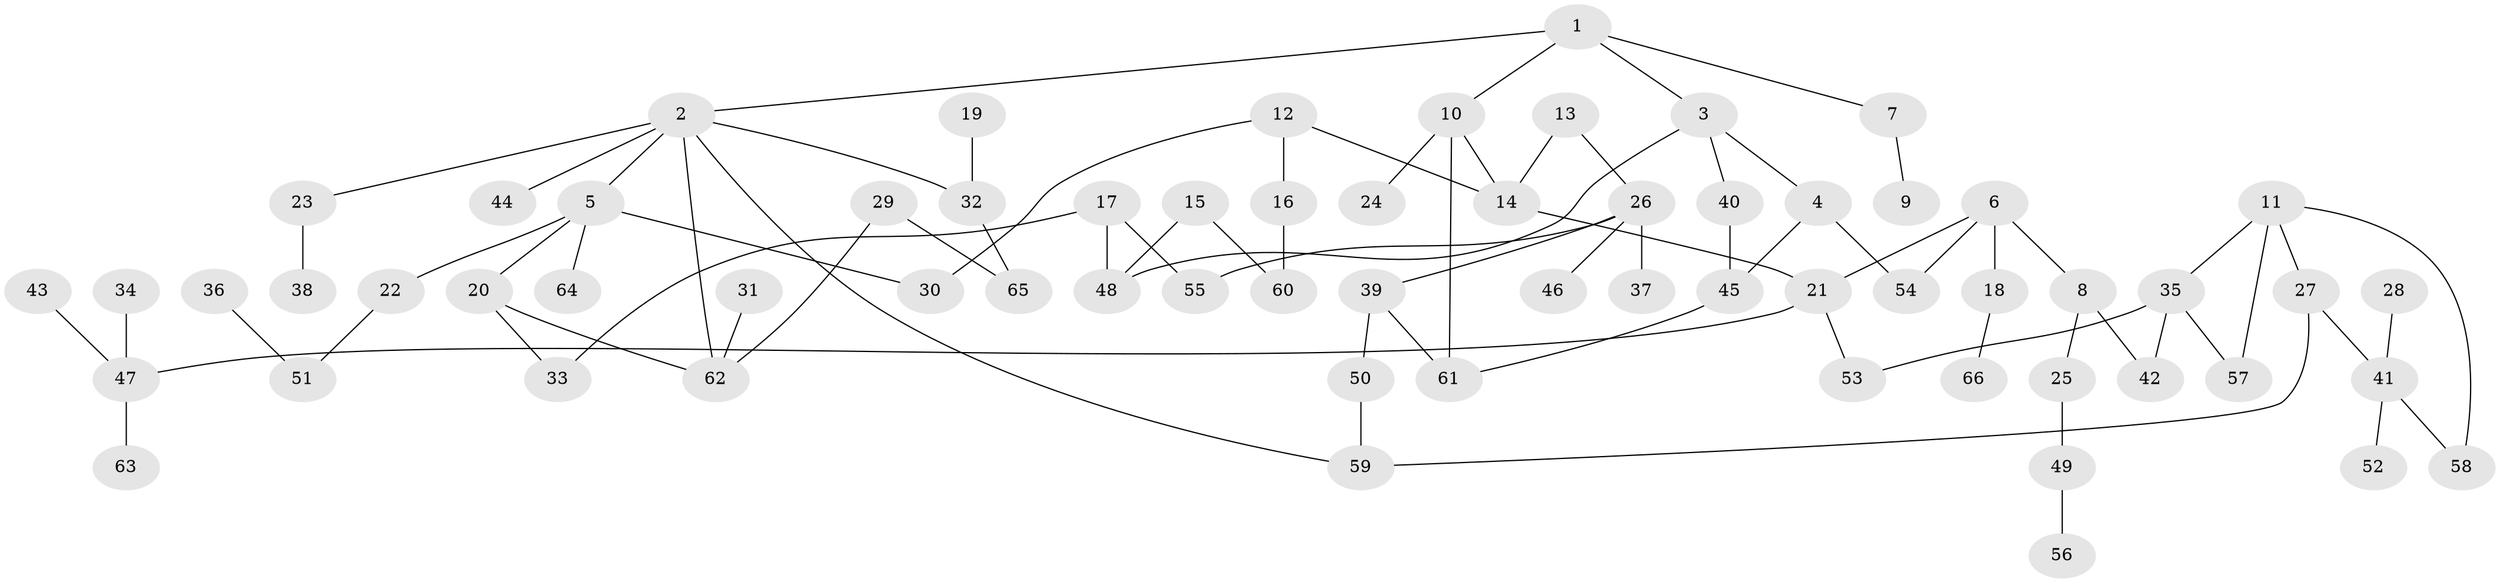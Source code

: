 // original degree distribution, {5: 0.07526881720430108, 4: 0.11827956989247312, 7: 0.010752688172043012, 3: 0.15053763440860216, 1: 0.34408602150537637, 2: 0.3010752688172043}
// Generated by graph-tools (version 1.1) at 2025/36/03/04/25 23:36:09]
// undirected, 66 vertices, 80 edges
graph export_dot {
  node [color=gray90,style=filled];
  1;
  2;
  3;
  4;
  5;
  6;
  7;
  8;
  9;
  10;
  11;
  12;
  13;
  14;
  15;
  16;
  17;
  18;
  19;
  20;
  21;
  22;
  23;
  24;
  25;
  26;
  27;
  28;
  29;
  30;
  31;
  32;
  33;
  34;
  35;
  36;
  37;
  38;
  39;
  40;
  41;
  42;
  43;
  44;
  45;
  46;
  47;
  48;
  49;
  50;
  51;
  52;
  53;
  54;
  55;
  56;
  57;
  58;
  59;
  60;
  61;
  62;
  63;
  64;
  65;
  66;
  1 -- 2 [weight=1.0];
  1 -- 3 [weight=1.0];
  1 -- 7 [weight=1.0];
  1 -- 10 [weight=1.0];
  2 -- 5 [weight=1.0];
  2 -- 23 [weight=1.0];
  2 -- 32 [weight=1.0];
  2 -- 44 [weight=1.0];
  2 -- 59 [weight=1.0];
  2 -- 62 [weight=1.0];
  3 -- 4 [weight=1.0];
  3 -- 40 [weight=1.0];
  3 -- 48 [weight=1.0];
  4 -- 45 [weight=1.0];
  4 -- 54 [weight=1.0];
  5 -- 20 [weight=1.0];
  5 -- 22 [weight=1.0];
  5 -- 30 [weight=1.0];
  5 -- 64 [weight=1.0];
  6 -- 8 [weight=1.0];
  6 -- 18 [weight=1.0];
  6 -- 21 [weight=1.0];
  6 -- 54 [weight=1.0];
  7 -- 9 [weight=1.0];
  8 -- 25 [weight=1.0];
  8 -- 42 [weight=1.0];
  10 -- 14 [weight=1.0];
  10 -- 24 [weight=1.0];
  10 -- 61 [weight=1.0];
  11 -- 27 [weight=1.0];
  11 -- 35 [weight=1.0];
  11 -- 57 [weight=1.0];
  11 -- 58 [weight=1.0];
  12 -- 14 [weight=1.0];
  12 -- 16 [weight=1.0];
  12 -- 30 [weight=1.0];
  13 -- 14 [weight=1.0];
  13 -- 26 [weight=1.0];
  14 -- 21 [weight=1.0];
  15 -- 48 [weight=1.0];
  15 -- 60 [weight=1.0];
  16 -- 60 [weight=1.0];
  17 -- 33 [weight=1.0];
  17 -- 48 [weight=1.0];
  17 -- 55 [weight=1.0];
  18 -- 66 [weight=1.0];
  19 -- 32 [weight=1.0];
  20 -- 33 [weight=1.0];
  20 -- 62 [weight=1.0];
  21 -- 47 [weight=1.0];
  21 -- 53 [weight=1.0];
  22 -- 51 [weight=1.0];
  23 -- 38 [weight=2.0];
  25 -- 49 [weight=1.0];
  26 -- 37 [weight=1.0];
  26 -- 39 [weight=1.0];
  26 -- 46 [weight=1.0];
  26 -- 55 [weight=1.0];
  27 -- 41 [weight=1.0];
  27 -- 59 [weight=1.0];
  28 -- 41 [weight=1.0];
  29 -- 62 [weight=1.0];
  29 -- 65 [weight=1.0];
  31 -- 62 [weight=1.0];
  32 -- 65 [weight=1.0];
  34 -- 47 [weight=1.0];
  35 -- 42 [weight=1.0];
  35 -- 53 [weight=1.0];
  35 -- 57 [weight=1.0];
  36 -- 51 [weight=1.0];
  39 -- 50 [weight=1.0];
  39 -- 61 [weight=1.0];
  40 -- 45 [weight=1.0];
  41 -- 52 [weight=1.0];
  41 -- 58 [weight=1.0];
  43 -- 47 [weight=1.0];
  45 -- 61 [weight=1.0];
  47 -- 63 [weight=1.0];
  49 -- 56 [weight=1.0];
  50 -- 59 [weight=1.0];
}
